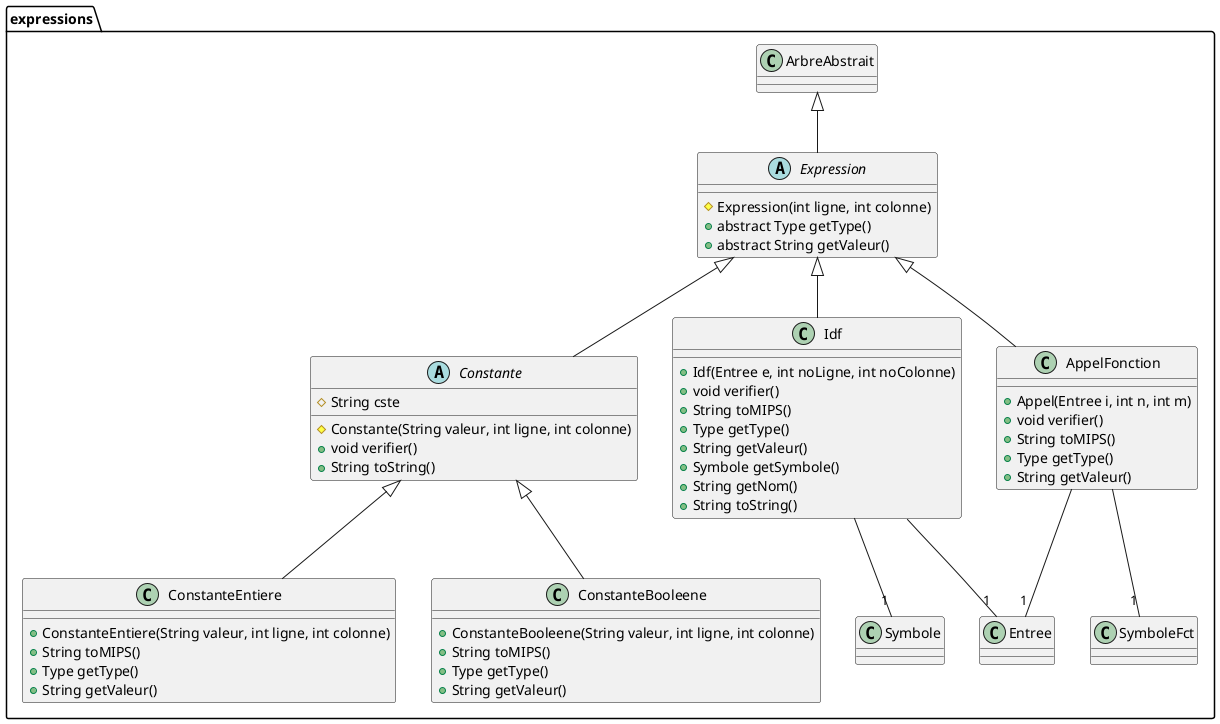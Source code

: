 @startuml
package expressions {

	abstract class Constante extends Expression {
		# String cste
		# Constante(String valeur, int ligne, int colonne)
		+ void verifier()
		+ String toString()
	}

	class ConstanteEntiere extends Constante {
		+ ConstanteEntiere(String valeur, int ligne, int colonne)
		+ String toMIPS()
		+ Type getType()
		+ String getValeur()
	}

	class ConstanteBooleene extends Constante {
		+ ConstanteBooleene(String valeur, int ligne, int colonne)
		+ String toMIPS()
		+ Type getType()
		+ String getValeur()
	}

	abstract class Expression extends ArbreAbstrait{
		# Expression(int ligne, int colonne)
		+ abstract Type getType()
		+ abstract String getValeur()
	}

	class Idf extends Expression {
		+ Idf(Entree e, int noLigne, int noColonne)
		+ void verifier()
		+ String toMIPS()
		+ Type getType()
		+ String getValeur()
		+ Symbole getSymbole()
		+ String getNom()
		+ String toString()
	}
	Idf --"1" Symbole
	Idf --"1" Entree

	class AppelFonction extends Expression {
		+ Appel(Entree i, int n, int m)
		+ void verifier()
		+ String toMIPS()
		+ Type getType()
		+ String getValeur()
	}

	AppelFonction --"1" Entree
	AppelFonction --"1" SymboleFct
}
@enduml